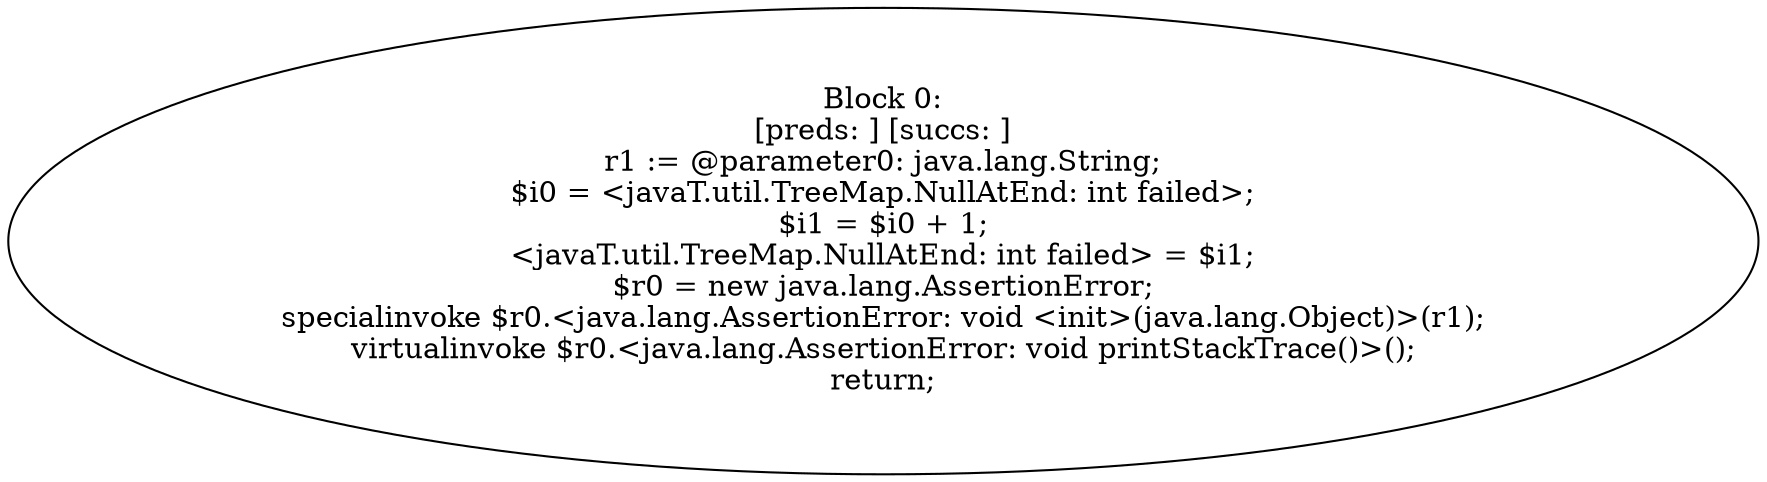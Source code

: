 digraph "unitGraph" {
    "Block 0:
[preds: ] [succs: ]
r1 := @parameter0: java.lang.String;
$i0 = <javaT.util.TreeMap.NullAtEnd: int failed>;
$i1 = $i0 + 1;
<javaT.util.TreeMap.NullAtEnd: int failed> = $i1;
$r0 = new java.lang.AssertionError;
specialinvoke $r0.<java.lang.AssertionError: void <init>(java.lang.Object)>(r1);
virtualinvoke $r0.<java.lang.AssertionError: void printStackTrace()>();
return;
"
}
